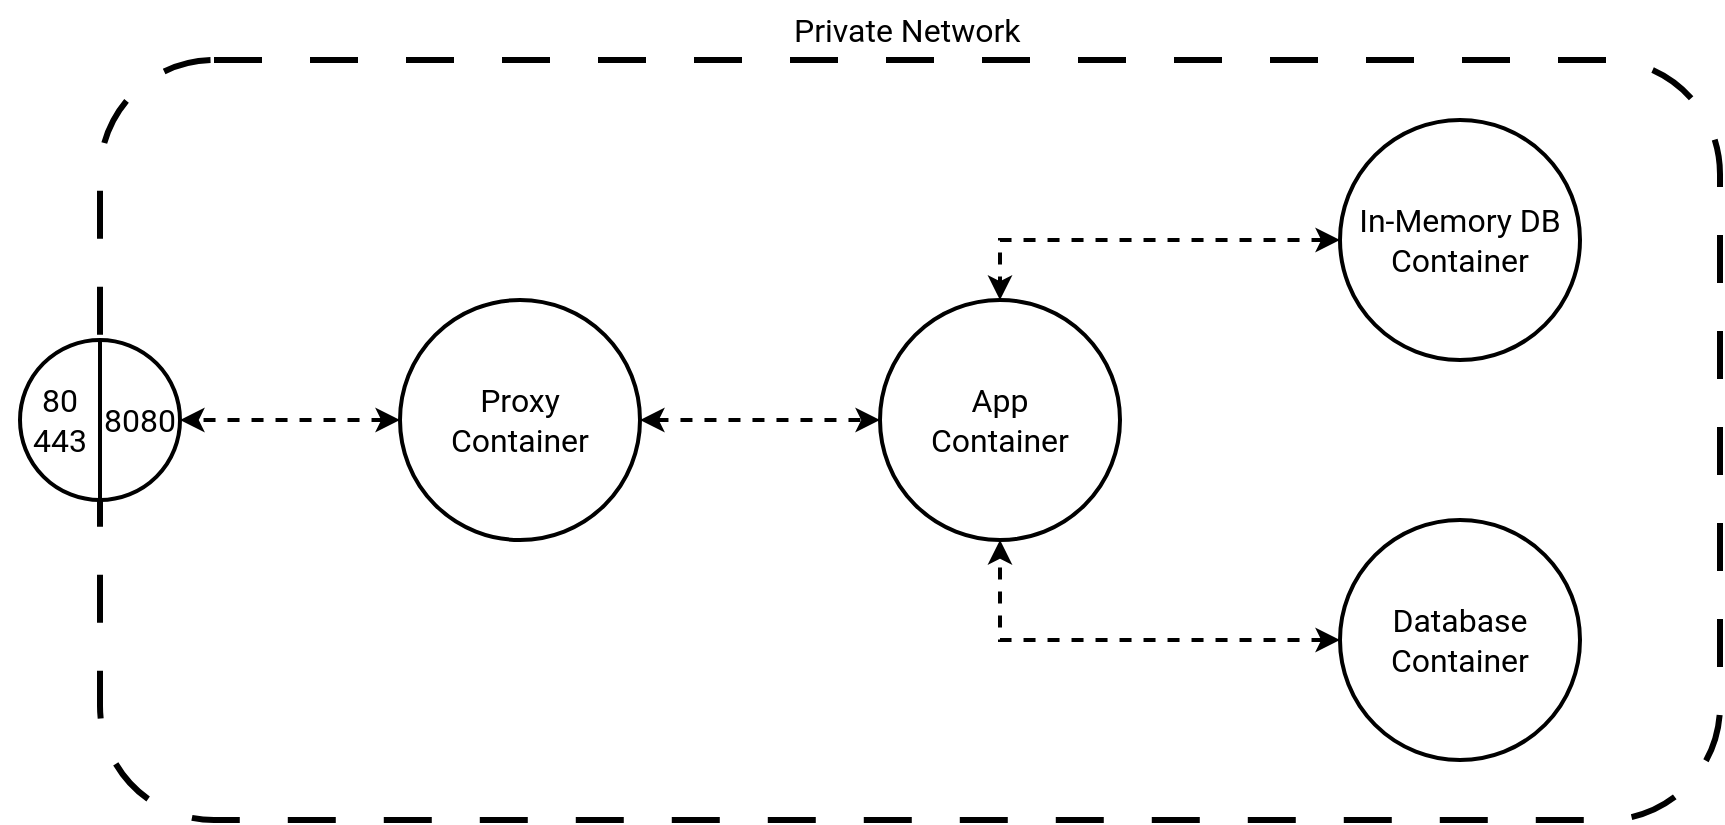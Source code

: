 <mxfile version="27.1.5" pages="2">
  <diagram name="component architecture" id="JjYRDnhpsklhQnJLHSbA">
    <mxGraphModel dx="1773" dy="652" grid="1" gridSize="10" guides="1" tooltips="1" connect="1" arrows="1" fold="1" page="1" pageScale="1" pageWidth="827" pageHeight="1169" math="0" shadow="0">
      <root>
        <mxCell id="0" />
        <mxCell id="1" parent="0" />
        <mxCell id="yLY22gBMcyH7QOwKT4tJ-8" value="" style="rounded=1;whiteSpace=wrap;html=1;fillColor=none;dashed=1;dashPattern=8 8;strokeWidth=3;" vertex="1" parent="1">
          <mxGeometry x="-60" y="130" width="810" height="380" as="geometry" />
        </mxCell>
        <mxCell id="yLY22gBMcyH7QOwKT4tJ-7" style="edgeStyle=orthogonalEdgeStyle;rounded=0;orthogonalLoop=1;jettySize=auto;html=1;exitX=1;exitY=0.5;exitDx=0;exitDy=0;entryX=0;entryY=0.5;entryDx=0;entryDy=0;startArrow=classic;startFill=1;dashed=1;strokeWidth=2;" edge="1" parent="1" source="yLY22gBMcyH7QOwKT4tJ-1" target="yLY22gBMcyH7QOwKT4tJ-2">
          <mxGeometry relative="1" as="geometry" />
        </mxCell>
        <mxCell id="yLY22gBMcyH7QOwKT4tJ-13" style="edgeStyle=orthogonalEdgeStyle;rounded=0;orthogonalLoop=1;jettySize=auto;html=1;dashed=1;strokeWidth=2;startArrow=classic;startFill=1;" edge="1" parent="1" source="yLY22gBMcyH7QOwKT4tJ-1">
          <mxGeometry relative="1" as="geometry">
            <mxPoint x="-20" y="310" as="targetPoint" />
          </mxGeometry>
        </mxCell>
        <mxCell id="yLY22gBMcyH7QOwKT4tJ-1" value="&lt;font style=&quot;font-size: 16px;&quot;&gt;Proxy&lt;/font&gt;&lt;div&gt;&lt;font style=&quot;font-size: 16px;&quot;&gt;Container&lt;/font&gt;&lt;/div&gt;" style="ellipse;whiteSpace=wrap;html=1;aspect=fixed;fillColor=none;fontFamily=Roboto;fontSource=https%3A%2F%2Ffonts.googleapis.com%2Fcss2%3Ffamily%3DRoboto;strokeWidth=2;" vertex="1" parent="1">
          <mxGeometry x="90" y="250" width="120" height="120" as="geometry" />
        </mxCell>
        <mxCell id="yLY22gBMcyH7QOwKT4tJ-2" value="&lt;font style=&quot;font-size: 16px;&quot;&gt;App&lt;/font&gt;&lt;div&gt;&lt;font style=&quot;font-size: 16px;&quot;&gt;Container&lt;/font&gt;&lt;/div&gt;" style="ellipse;whiteSpace=wrap;html=1;aspect=fixed;fillColor=none;fontFamily=Roboto;fontSource=https%3A%2F%2Ffonts.googleapis.com%2Fcss2%3Ffamily%3DRoboto;strokeWidth=2;" vertex="1" parent="1">
          <mxGeometry x="330" y="250" width="120" height="120" as="geometry" />
        </mxCell>
        <mxCell id="yLY22gBMcyH7QOwKT4tJ-6" style="edgeStyle=orthogonalEdgeStyle;rounded=0;orthogonalLoop=1;jettySize=auto;html=1;exitX=0;exitY=0.5;exitDx=0;exitDy=0;entryX=0.5;entryY=1;entryDx=0;entryDy=0;startArrow=classic;startFill=1;strokeWidth=2;dashed=1;" edge="1" parent="1" source="yLY22gBMcyH7QOwKT4tJ-3" target="yLY22gBMcyH7QOwKT4tJ-2">
          <mxGeometry relative="1" as="geometry" />
        </mxCell>
        <mxCell id="yLY22gBMcyH7QOwKT4tJ-3" value="&lt;span style=&quot;font-size: medium;&quot;&gt;Database&lt;/span&gt;&lt;br&gt;&lt;div&gt;&lt;div&gt;&lt;font style=&quot;font-size: 16px;&quot;&gt;Container&lt;/font&gt;&lt;/div&gt;&lt;/div&gt;" style="ellipse;whiteSpace=wrap;html=1;aspect=fixed;fillColor=none;fontFamily=Roboto;fontSource=https%3A%2F%2Ffonts.googleapis.com%2Fcss2%3Ffamily%3DRoboto;strokeWidth=2;" vertex="1" parent="1">
          <mxGeometry x="560" y="360" width="120" height="120" as="geometry" />
        </mxCell>
        <mxCell id="yLY22gBMcyH7QOwKT4tJ-5" style="edgeStyle=orthogonalEdgeStyle;rounded=0;orthogonalLoop=1;jettySize=auto;html=1;exitX=0;exitY=0.5;exitDx=0;exitDy=0;entryX=0.5;entryY=0;entryDx=0;entryDy=0;startArrow=classic;startFill=1;strokeWidth=2;dashed=1;" edge="1" parent="1" source="yLY22gBMcyH7QOwKT4tJ-4" target="yLY22gBMcyH7QOwKT4tJ-2">
          <mxGeometry relative="1" as="geometry" />
        </mxCell>
        <mxCell id="yLY22gBMcyH7QOwKT4tJ-4" value="&lt;span style=&quot;font-size: medium;&quot;&gt;In-Memory DB&lt;/span&gt;&lt;br&gt;&lt;div&gt;&lt;div&gt;&lt;font style=&quot;font-size: 16px;&quot;&gt;Container&lt;/font&gt;&lt;/div&gt;&lt;/div&gt;" style="ellipse;whiteSpace=wrap;html=1;aspect=fixed;fillColor=none;fontFamily=Roboto;fontSource=https%3A%2F%2Ffonts.googleapis.com%2Fcss2%3Ffamily%3DRoboto;strokeWidth=2;" vertex="1" parent="1">
          <mxGeometry x="560" y="160" width="120" height="120" as="geometry" />
        </mxCell>
        <mxCell id="yLY22gBMcyH7QOwKT4tJ-12" value="" style="group" vertex="1" connectable="0" parent="1">
          <mxGeometry x="-110" y="270" width="100" height="80" as="geometry" />
        </mxCell>
        <mxCell id="yLY22gBMcyH7QOwKT4tJ-9" value="" style="shape=lineEllipse;line=vertical;perimeter=ellipsePerimeter;whiteSpace=wrap;html=1;backgroundOutline=1;strokeWidth=2;" vertex="1" parent="yLY22gBMcyH7QOwKT4tJ-12">
          <mxGeometry x="10" width="80" height="80" as="geometry" />
        </mxCell>
        <mxCell id="yLY22gBMcyH7QOwKT4tJ-10" value="&lt;font style=&quot;font-size: 16px;&quot;&gt;80&lt;/font&gt;&lt;div&gt;&lt;font style=&quot;font-size: 16px;&quot;&gt;443&lt;/font&gt;&lt;/div&gt;" style="text;html=1;align=center;verticalAlign=middle;whiteSpace=wrap;rounded=0;fontFamily=Roboto;fontSource=https%3A%2F%2Ffonts.googleapis.com%2Fcss2%3Ffamily%3DRoboto;" vertex="1" parent="yLY22gBMcyH7QOwKT4tJ-12">
          <mxGeometry y="25" width="60" height="30" as="geometry" />
        </mxCell>
        <mxCell id="yLY22gBMcyH7QOwKT4tJ-11" value="&lt;font size=&quot;3&quot;&gt;8080&lt;/font&gt;" style="text;html=1;align=center;verticalAlign=middle;whiteSpace=wrap;rounded=0;fontFamily=Roboto;fontSource=https%3A%2F%2Ffonts.googleapis.com%2Fcss2%3Ffamily%3DRoboto;" vertex="1" parent="yLY22gBMcyH7QOwKT4tJ-12">
          <mxGeometry x="40" y="25" width="60" height="30" as="geometry" />
        </mxCell>
        <mxCell id="yLY22gBMcyH7QOwKT4tJ-14" value="&lt;font&gt;Private Network&lt;/font&gt;" style="text;html=1;align=left;verticalAlign=middle;whiteSpace=wrap;rounded=0;fontFamily=Roboto;fontSource=https%3A%2F%2Ffonts.googleapis.com%2Fcss2%3Ffamily%3DRoboto;fontSize=16;" vertex="1" parent="1">
          <mxGeometry x="285" y="100" width="120" height="30" as="geometry" />
        </mxCell>
      </root>
    </mxGraphModel>
  </diagram>
  <diagram id="h7hZTXUT4LAOoqjZZkxT" name="solution architecture">
    <mxGraphModel dx="946" dy="652" grid="1" gridSize="10" guides="1" tooltips="1" connect="1" arrows="1" fold="1" page="1" pageScale="1" pageWidth="827" pageHeight="1169" math="0" shadow="0">
      <root>
        <mxCell id="0" />
        <mxCell id="1" parent="0" />
        <mxCell id="nzbhsoZNMwPkH9M17XqE-15" value="" style="rounded=1;whiteSpace=wrap;html=1;fillColor=none;dashed=1;dashPattern=8 8;strokeWidth=3;" vertex="1" parent="1">
          <mxGeometry x="170" y="1130" width="1010" height="380" as="geometry" />
        </mxCell>
        <mxCell id="nzbhsoZNMwPkH9M17XqE-16" style="edgeStyle=orthogonalEdgeStyle;rounded=0;orthogonalLoop=1;jettySize=auto;html=1;exitX=1;exitY=0.5;exitDx=0;exitDy=0;entryX=0;entryY=0.5;entryDx=0;entryDy=0;startArrow=classic;startFill=1;dashed=1;strokeWidth=2;" edge="1" parent="1" source="nzbhsoZNMwPkH9M17XqE-18" target="nzbhsoZNMwPkH9M17XqE-19">
          <mxGeometry relative="1" as="geometry" />
        </mxCell>
        <mxCell id="nzbhsoZNMwPkH9M17XqE-17" style="edgeStyle=orthogonalEdgeStyle;rounded=0;orthogonalLoop=1;jettySize=auto;html=1;dashed=1;strokeWidth=2;startArrow=classic;startFill=1;" edge="1" parent="1" source="nzbhsoZNMwPkH9M17XqE-18">
          <mxGeometry relative="1" as="geometry">
            <mxPoint x="210" y="1310" as="targetPoint" />
          </mxGeometry>
        </mxCell>
        <mxCell id="nzbhsoZNMwPkH9M17XqE-18" value="&lt;font style=&quot;font-size: 16px;&quot;&gt;NGINX&lt;/font&gt;&lt;div&gt;&lt;font style=&quot;font-size: 16px;&quot;&gt;Container&lt;/font&gt;&lt;/div&gt;" style="ellipse;whiteSpace=wrap;html=1;aspect=fixed;fillColor=none;fontFamily=Roboto;fontSource=https%3A%2F%2Ffonts.googleapis.com%2Fcss2%3Ffamily%3DRoboto;strokeWidth=2;" vertex="1" parent="1">
          <mxGeometry x="320" y="1250" width="120" height="120" as="geometry" />
        </mxCell>
        <mxCell id="nzbhsoZNMwPkH9M17XqE-19" value="&lt;font style=&quot;font-size: 16px;&quot;&gt;Node.js&lt;/font&gt;&lt;div&gt;&lt;font style=&quot;font-size: 16px;&quot;&gt;Container&lt;/font&gt;&lt;/div&gt;" style="ellipse;whiteSpace=wrap;html=1;aspect=fixed;fillColor=none;fontFamily=Roboto;fontSource=https%3A%2F%2Ffonts.googleapis.com%2Fcss2%3Ffamily%3DRoboto;strokeWidth=2;" vertex="1" parent="1">
          <mxGeometry x="560" y="1250" width="120" height="120" as="geometry" />
        </mxCell>
        <mxCell id="nzbhsoZNMwPkH9M17XqE-20" style="edgeStyle=orthogonalEdgeStyle;rounded=0;orthogonalLoop=1;jettySize=auto;html=1;exitX=0;exitY=0.5;exitDx=0;exitDy=0;entryX=0.5;entryY=1;entryDx=0;entryDy=0;startArrow=classic;startFill=1;strokeWidth=2;dashed=1;" edge="1" parent="1" source="nzbhsoZNMwPkH9M17XqE-21" target="nzbhsoZNMwPkH9M17XqE-19">
          <mxGeometry relative="1" as="geometry" />
        </mxCell>
        <mxCell id="Ilw6gOQV5H3u4IqX1XS8-2" style="edgeStyle=orthogonalEdgeStyle;rounded=0;orthogonalLoop=1;jettySize=auto;html=1;exitX=1;exitY=0.5;exitDx=0;exitDy=0;entryX=0;entryY=0.5;entryDx=0;entryDy=0;dashed=1;strokeWidth=2;startArrow=classic;startFill=0;endArrow=none;" edge="1" parent="1" source="nzbhsoZNMwPkH9M17XqE-21" target="Ilw6gOQV5H3u4IqX1XS8-1">
          <mxGeometry relative="1" as="geometry" />
        </mxCell>
        <mxCell id="nzbhsoZNMwPkH9M17XqE-21" value="&lt;span style=&quot;font-size: medium;&quot;&gt;Postgres&lt;/span&gt;&lt;br&gt;&lt;div&gt;&lt;div&gt;&lt;font style=&quot;font-size: 16px;&quot;&gt;Container&lt;/font&gt;&lt;/div&gt;&lt;/div&gt;" style="ellipse;whiteSpace=wrap;html=1;aspect=fixed;fillColor=none;fontFamily=Roboto;fontSource=https%3A%2F%2Ffonts.googleapis.com%2Fcss2%3Ffamily%3DRoboto;strokeWidth=2;" vertex="1" parent="1">
          <mxGeometry x="790" y="1360" width="120" height="120" as="geometry" />
        </mxCell>
        <mxCell id="nzbhsoZNMwPkH9M17XqE-22" style="edgeStyle=orthogonalEdgeStyle;rounded=0;orthogonalLoop=1;jettySize=auto;html=1;exitX=0;exitY=0.5;exitDx=0;exitDy=0;entryX=0.5;entryY=0;entryDx=0;entryDy=0;startArrow=classic;startFill=1;strokeWidth=2;dashed=1;" edge="1" parent="1" source="nzbhsoZNMwPkH9M17XqE-23" target="nzbhsoZNMwPkH9M17XqE-19">
          <mxGeometry relative="1" as="geometry" />
        </mxCell>
        <mxCell id="nzbhsoZNMwPkH9M17XqE-23" value="&lt;span style=&quot;font-size: medium;&quot;&gt;Redis&lt;/span&gt;&lt;br&gt;&lt;div&gt;&lt;div&gt;&lt;font style=&quot;font-size: 16px;&quot;&gt;Container&lt;/font&gt;&lt;/div&gt;&lt;/div&gt;" style="ellipse;whiteSpace=wrap;html=1;aspect=fixed;fillColor=none;fontFamily=Roboto;fontSource=https%3A%2F%2Ffonts.googleapis.com%2Fcss2%3Ffamily%3DRoboto;strokeWidth=2;" vertex="1" parent="1">
          <mxGeometry x="790" y="1160" width="120" height="120" as="geometry" />
        </mxCell>
        <mxCell id="nzbhsoZNMwPkH9M17XqE-24" value="" style="group" vertex="1" connectable="0" parent="1">
          <mxGeometry x="120" y="1270" width="100" height="80" as="geometry" />
        </mxCell>
        <mxCell id="nzbhsoZNMwPkH9M17XqE-25" value="" style="shape=lineEllipse;line=vertical;perimeter=ellipsePerimeter;whiteSpace=wrap;html=1;backgroundOutline=1;strokeWidth=2;" vertex="1" parent="nzbhsoZNMwPkH9M17XqE-24">
          <mxGeometry x="10" width="80" height="80" as="geometry" />
        </mxCell>
        <mxCell id="nzbhsoZNMwPkH9M17XqE-26" value="&lt;font style=&quot;font-size: 16px;&quot;&gt;80&lt;/font&gt;&lt;div&gt;&lt;font style=&quot;font-size: 16px;&quot;&gt;443&lt;/font&gt;&lt;/div&gt;" style="text;html=1;align=center;verticalAlign=middle;whiteSpace=wrap;rounded=0;fontFamily=Roboto;fontSource=https%3A%2F%2Ffonts.googleapis.com%2Fcss2%3Ffamily%3DRoboto;" vertex="1" parent="nzbhsoZNMwPkH9M17XqE-24">
          <mxGeometry y="25" width="60" height="30" as="geometry" />
        </mxCell>
        <mxCell id="nzbhsoZNMwPkH9M17XqE-27" value="&lt;font size=&quot;3&quot;&gt;8080&lt;/font&gt;" style="text;html=1;align=center;verticalAlign=middle;whiteSpace=wrap;rounded=0;fontFamily=Roboto;fontSource=https%3A%2F%2Ffonts.googleapis.com%2Fcss2%3Ffamily%3DRoboto;" vertex="1" parent="nzbhsoZNMwPkH9M17XqE-24">
          <mxGeometry x="40" y="25" width="60" height="30" as="geometry" />
        </mxCell>
        <mxCell id="nzbhsoZNMwPkH9M17XqE-28" value="&lt;font&gt;Docker Network&lt;/font&gt;" style="text;html=1;align=left;verticalAlign=middle;whiteSpace=wrap;rounded=0;fontFamily=Roboto;fontSource=https%3A%2F%2Ffonts.googleapis.com%2Fcss2%3Ffamily%3DRoboto;fontSize=16;" vertex="1" parent="1">
          <mxGeometry x="615" y="1100" width="120" height="30" as="geometry" />
        </mxCell>
        <mxCell id="Ilw6gOQV5H3u4IqX1XS8-1" value="&lt;font size=&quot;3&quot;&gt;knex&lt;/font&gt;&lt;br&gt;&lt;div&gt;&lt;div&gt;&lt;font style=&quot;font-size: 16px;&quot;&gt;Container&lt;/font&gt;&lt;/div&gt;&lt;/div&gt;" style="ellipse;whiteSpace=wrap;html=1;aspect=fixed;fillColor=none;fontFamily=Roboto;fontSource=https%3A%2F%2Ffonts.googleapis.com%2Fcss2%3Ffamily%3DRoboto;strokeWidth=2;" vertex="1" parent="1">
          <mxGeometry x="1020" y="1360" width="120" height="120" as="geometry" />
        </mxCell>
      </root>
    </mxGraphModel>
  </diagram>
</mxfile>
